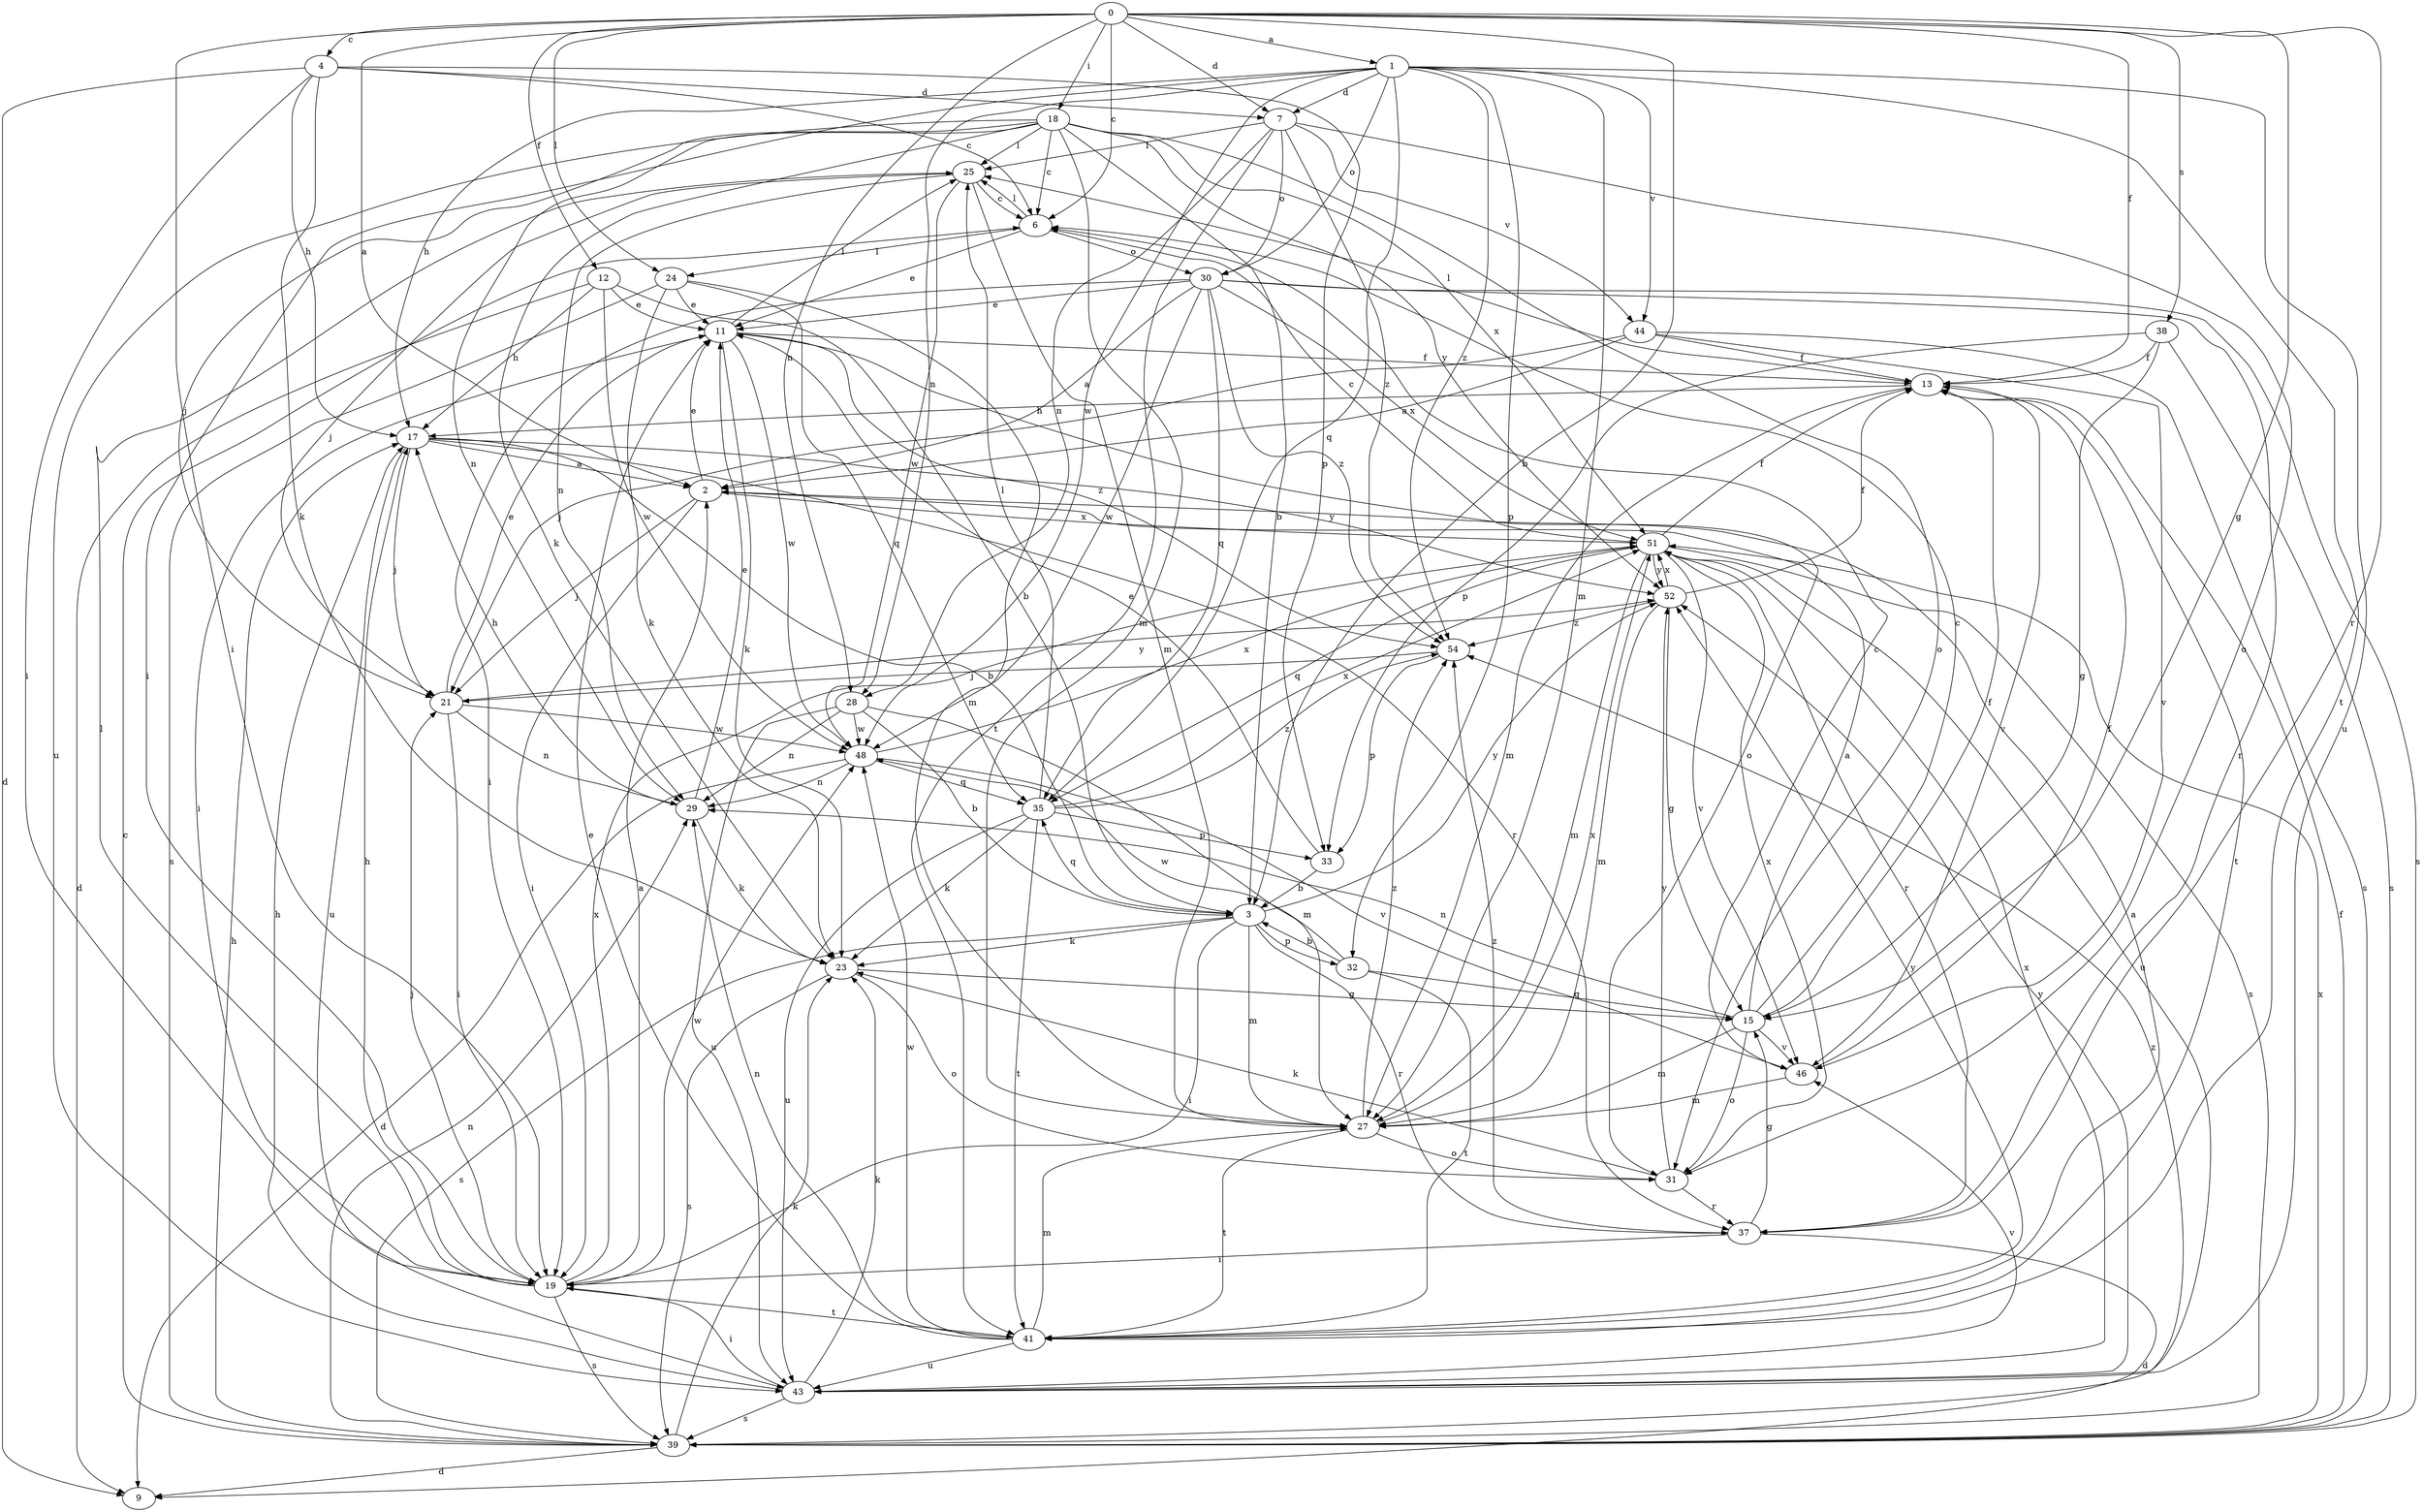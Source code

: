 strict digraph  {
0;
1;
2;
3;
4;
6;
7;
9;
11;
12;
13;
15;
17;
18;
19;
21;
23;
24;
25;
27;
28;
29;
30;
31;
32;
33;
35;
37;
38;
39;
41;
43;
44;
46;
48;
51;
52;
54;
0 -> 1  [label=a];
0 -> 2  [label=a];
0 -> 3  [label=b];
0 -> 4  [label=c];
0 -> 6  [label=c];
0 -> 7  [label=d];
0 -> 12  [label=f];
0 -> 13  [label=f];
0 -> 15  [label=g];
0 -> 18  [label=i];
0 -> 19  [label=i];
0 -> 24  [label=l];
0 -> 28  [label=n];
0 -> 37  [label=r];
0 -> 38  [label=s];
1 -> 7  [label=d];
1 -> 17  [label=h];
1 -> 19  [label=i];
1 -> 27  [label=m];
1 -> 28  [label=n];
1 -> 30  [label=o];
1 -> 32  [label=p];
1 -> 35  [label=q];
1 -> 41  [label=t];
1 -> 43  [label=u];
1 -> 44  [label=v];
1 -> 48  [label=w];
1 -> 54  [label=z];
2 -> 11  [label=e];
2 -> 19  [label=i];
2 -> 21  [label=j];
2 -> 51  [label=x];
3 -> 19  [label=i];
3 -> 23  [label=k];
3 -> 27  [label=m];
3 -> 32  [label=p];
3 -> 35  [label=q];
3 -> 37  [label=r];
3 -> 39  [label=s];
3 -> 52  [label=y];
4 -> 6  [label=c];
4 -> 7  [label=d];
4 -> 9  [label=d];
4 -> 17  [label=h];
4 -> 19  [label=i];
4 -> 23  [label=k];
4 -> 33  [label=p];
6 -> 11  [label=e];
6 -> 24  [label=l];
6 -> 25  [label=l];
6 -> 30  [label=o];
7 -> 25  [label=l];
7 -> 28  [label=n];
7 -> 30  [label=o];
7 -> 31  [label=o];
7 -> 41  [label=t];
7 -> 44  [label=v];
7 -> 54  [label=z];
11 -> 13  [label=f];
11 -> 19  [label=i];
11 -> 23  [label=k];
11 -> 25  [label=l];
11 -> 31  [label=o];
11 -> 48  [label=w];
11 -> 54  [label=z];
12 -> 3  [label=b];
12 -> 9  [label=d];
12 -> 11  [label=e];
12 -> 17  [label=h];
12 -> 48  [label=w];
13 -> 17  [label=h];
13 -> 25  [label=l];
13 -> 27  [label=m];
13 -> 41  [label=t];
13 -> 46  [label=v];
15 -> 2  [label=a];
15 -> 6  [label=c];
15 -> 13  [label=f];
15 -> 27  [label=m];
15 -> 29  [label=n];
15 -> 31  [label=o];
15 -> 46  [label=v];
17 -> 2  [label=a];
17 -> 3  [label=b];
17 -> 21  [label=j];
17 -> 37  [label=r];
17 -> 43  [label=u];
17 -> 52  [label=y];
18 -> 3  [label=b];
18 -> 6  [label=c];
18 -> 21  [label=j];
18 -> 23  [label=k];
18 -> 25  [label=l];
18 -> 27  [label=m];
18 -> 29  [label=n];
18 -> 31  [label=o];
18 -> 43  [label=u];
18 -> 51  [label=x];
18 -> 52  [label=y];
19 -> 2  [label=a];
19 -> 17  [label=h];
19 -> 21  [label=j];
19 -> 25  [label=l];
19 -> 39  [label=s];
19 -> 41  [label=t];
19 -> 48  [label=w];
19 -> 51  [label=x];
21 -> 11  [label=e];
21 -> 19  [label=i];
21 -> 29  [label=n];
21 -> 48  [label=w];
21 -> 52  [label=y];
23 -> 15  [label=g];
23 -> 31  [label=o];
23 -> 39  [label=s];
24 -> 11  [label=e];
24 -> 23  [label=k];
24 -> 27  [label=m];
24 -> 35  [label=q];
24 -> 39  [label=s];
25 -> 6  [label=c];
25 -> 21  [label=j];
25 -> 27  [label=m];
25 -> 29  [label=n];
25 -> 48  [label=w];
27 -> 31  [label=o];
27 -> 41  [label=t];
27 -> 51  [label=x];
27 -> 54  [label=z];
28 -> 3  [label=b];
28 -> 27  [label=m];
28 -> 29  [label=n];
28 -> 43  [label=u];
28 -> 48  [label=w];
29 -> 11  [label=e];
29 -> 17  [label=h];
29 -> 23  [label=k];
30 -> 2  [label=a];
30 -> 11  [label=e];
30 -> 19  [label=i];
30 -> 35  [label=q];
30 -> 37  [label=r];
30 -> 39  [label=s];
30 -> 48  [label=w];
30 -> 51  [label=x];
30 -> 54  [label=z];
31 -> 23  [label=k];
31 -> 37  [label=r];
31 -> 51  [label=x];
31 -> 52  [label=y];
32 -> 3  [label=b];
32 -> 15  [label=g];
32 -> 41  [label=t];
32 -> 48  [label=w];
33 -> 3  [label=b];
33 -> 11  [label=e];
35 -> 23  [label=k];
35 -> 25  [label=l];
35 -> 33  [label=p];
35 -> 41  [label=t];
35 -> 43  [label=u];
35 -> 51  [label=x];
35 -> 54  [label=z];
37 -> 9  [label=d];
37 -> 15  [label=g];
37 -> 19  [label=i];
37 -> 54  [label=z];
38 -> 13  [label=f];
38 -> 15  [label=g];
38 -> 33  [label=p];
38 -> 39  [label=s];
39 -> 6  [label=c];
39 -> 9  [label=d];
39 -> 13  [label=f];
39 -> 17  [label=h];
39 -> 23  [label=k];
39 -> 29  [label=n];
39 -> 51  [label=x];
39 -> 54  [label=z];
41 -> 2  [label=a];
41 -> 11  [label=e];
41 -> 27  [label=m];
41 -> 29  [label=n];
41 -> 43  [label=u];
41 -> 48  [label=w];
41 -> 52  [label=y];
43 -> 17  [label=h];
43 -> 19  [label=i];
43 -> 23  [label=k];
43 -> 39  [label=s];
43 -> 46  [label=v];
43 -> 51  [label=x];
43 -> 52  [label=y];
44 -> 2  [label=a];
44 -> 13  [label=f];
44 -> 21  [label=j];
44 -> 39  [label=s];
44 -> 46  [label=v];
46 -> 6  [label=c];
46 -> 13  [label=f];
46 -> 27  [label=m];
48 -> 9  [label=d];
48 -> 29  [label=n];
48 -> 35  [label=q];
48 -> 46  [label=v];
48 -> 51  [label=x];
51 -> 6  [label=c];
51 -> 13  [label=f];
51 -> 27  [label=m];
51 -> 35  [label=q];
51 -> 37  [label=r];
51 -> 39  [label=s];
51 -> 43  [label=u];
51 -> 46  [label=v];
51 -> 52  [label=y];
52 -> 13  [label=f];
52 -> 15  [label=g];
52 -> 27  [label=m];
52 -> 51  [label=x];
52 -> 54  [label=z];
54 -> 21  [label=j];
54 -> 33  [label=p];
}
